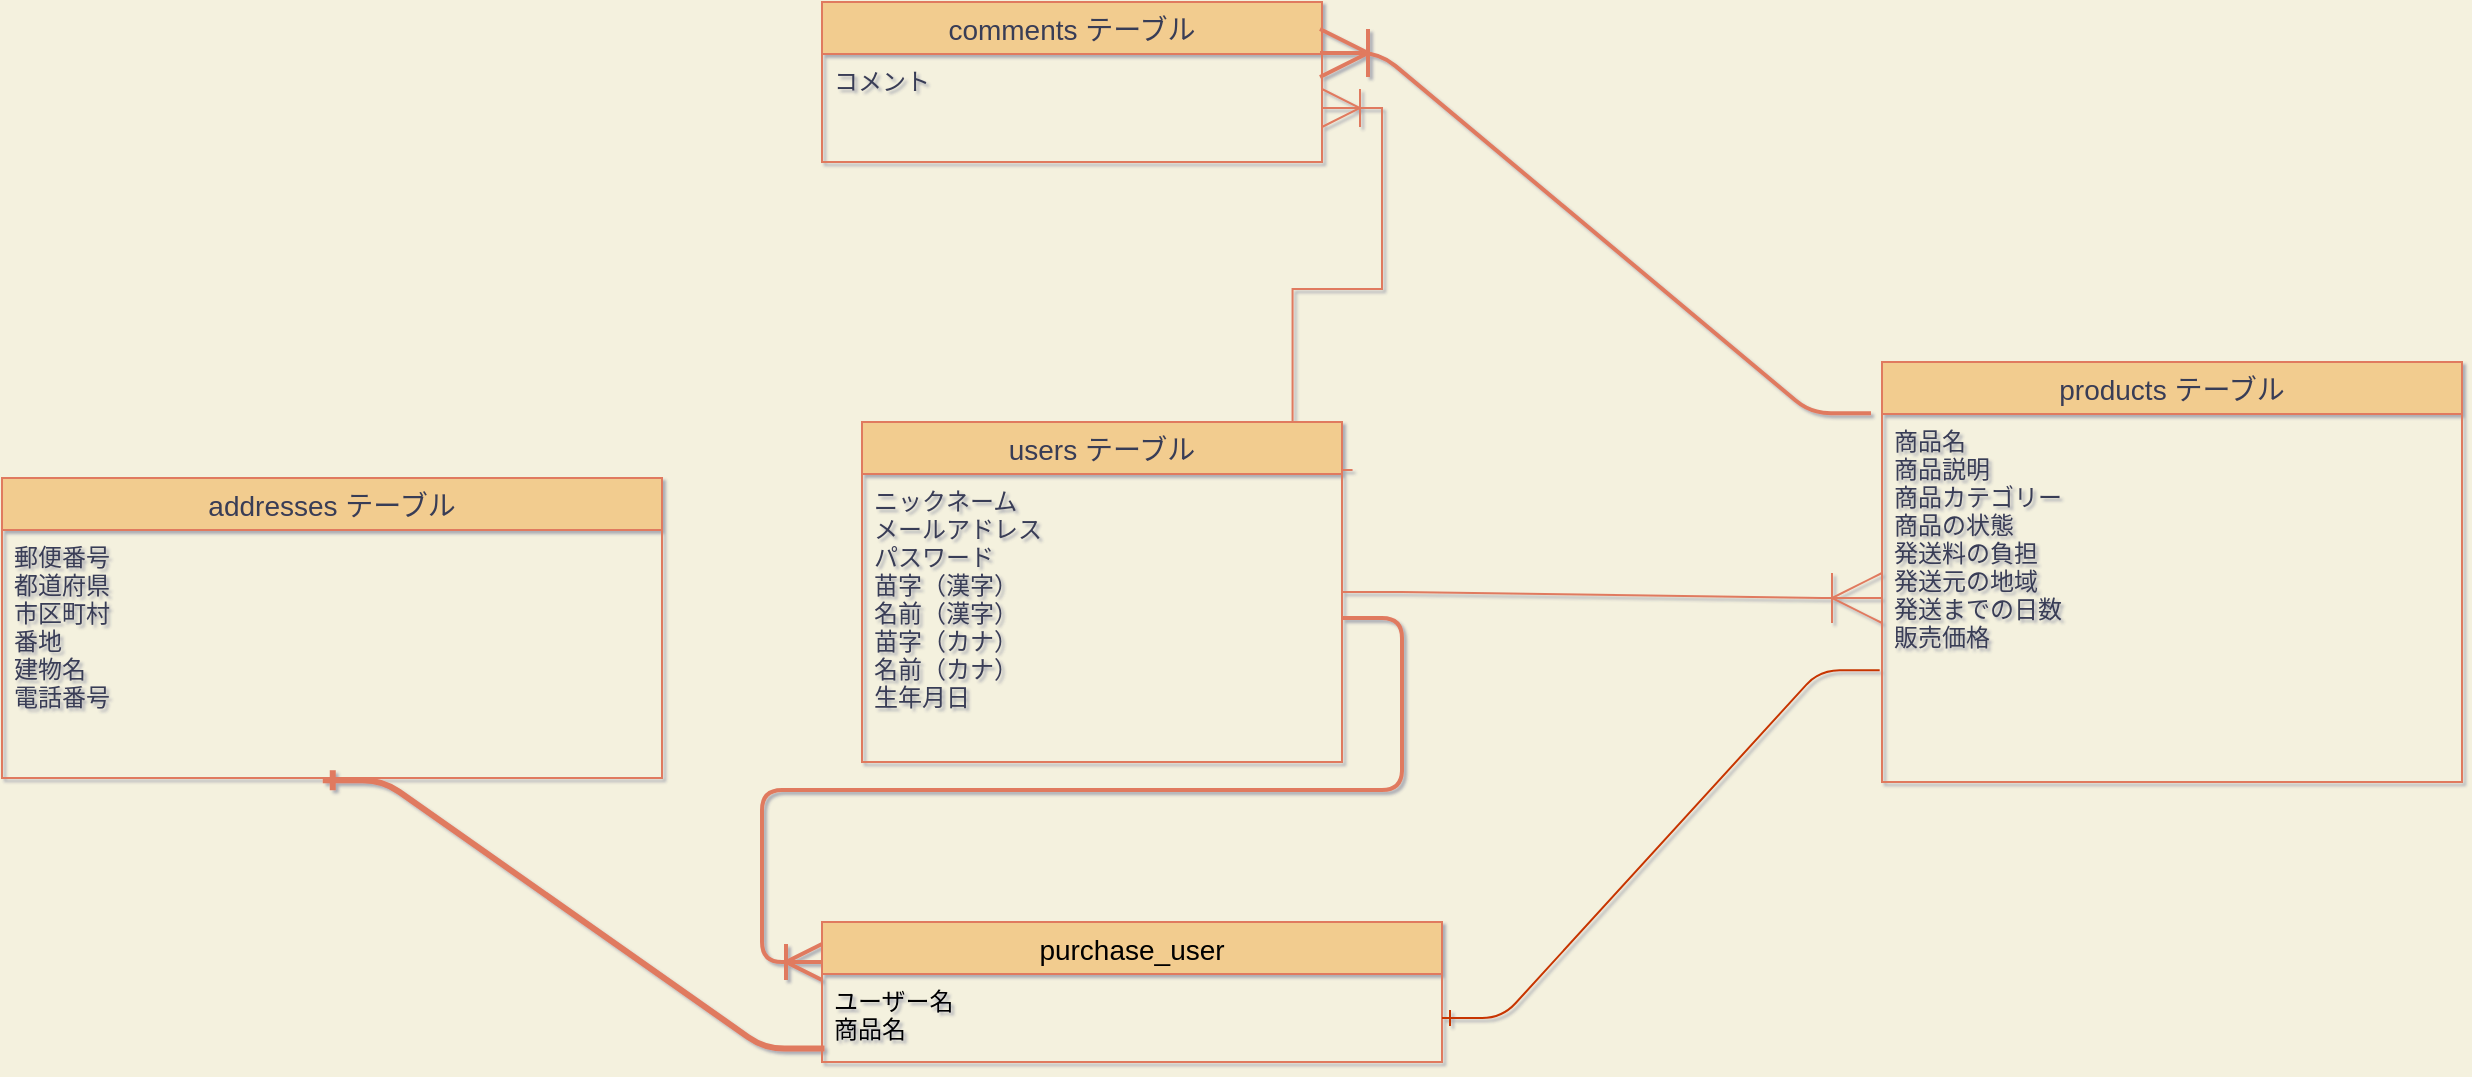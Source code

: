 <mxfile>
    <diagram id="kpo4BGjg6StALlolmZvd" name="ページ1">
        <mxGraphModel dx="1867" dy="683" grid="1" gridSize="10" guides="1" tooltips="1" connect="1" arrows="1" fold="1" page="1" pageScale="1" pageWidth="827" pageHeight="1169" background="#F4F1DE" math="0" shadow="1">
            <root>
                <mxCell id="0"/>
                <mxCell id="1" parent="0"/>
                <mxCell id="26" value="products テーブル" style="swimlane;fontStyle=0;childLayout=stackLayout;horizontal=1;startSize=26;horizontalStack=0;resizeParent=1;resizeParentMax=0;resizeLast=0;collapsible=1;marginBottom=0;align=center;fontSize=14;fillColor=#F2CC8F;strokeColor=#E07A5F;fontColor=#393C56;" parent="1" vertex="1">
                    <mxGeometry x="780" y="290" width="290" height="210" as="geometry"/>
                </mxCell>
                <mxCell id="27" value="商品名&#10;商品説明&#10;商品カテゴリー&#10;商品の状態&#10;発送料の負担&#10;発送元の地域&#10;発送までの日数&#10;販売価格&#10;" style="text;strokeColor=none;fillColor=none;spacingLeft=4;spacingRight=4;overflow=hidden;rotatable=0;points=[[0,0.5],[1,0.5]];portConstraint=eastwest;fontSize=12;fontColor=#393C56;" parent="26" vertex="1">
                    <mxGeometry y="26" width="290" height="184" as="geometry"/>
                </mxCell>
                <mxCell id="30" value="comments テーブル" style="swimlane;fontStyle=0;childLayout=stackLayout;horizontal=1;startSize=26;horizontalStack=0;resizeParent=1;resizeParentMax=0;resizeLast=0;collapsible=1;marginBottom=0;align=center;fontSize=14;fillColor=#F2CC8F;strokeColor=#E07A5F;fontColor=#393C56;" parent="1" vertex="1">
                    <mxGeometry x="250" y="110" width="250" height="80" as="geometry"/>
                </mxCell>
                <mxCell id="31" value="コメント" style="text;strokeColor=none;fillColor=none;spacingLeft=4;spacingRight=4;overflow=hidden;rotatable=0;points=[[0,0.5],[1,0.5]];portConstraint=eastwest;fontSize=12;fontColor=#393C56;" parent="30" vertex="1">
                    <mxGeometry y="26" width="250" height="54" as="geometry"/>
                </mxCell>
                <mxCell id="56" value="addresses テーブル" style="swimlane;fontStyle=0;childLayout=stackLayout;horizontal=1;startSize=26;horizontalStack=0;resizeParent=1;resizeParentMax=0;resizeLast=0;collapsible=1;marginBottom=0;align=center;fontSize=14;fillColor=#F2CC8F;strokeColor=#E07A5F;fontColor=#393C56;" parent="1" vertex="1">
                    <mxGeometry x="-160" y="348" width="330" height="150" as="geometry"/>
                </mxCell>
                <mxCell id="59" value="郵便番号&#10;都道府県&#10;市区町村&#10;番地&#10;建物名&#10;電話番号" style="text;strokeColor=none;fillColor=none;spacingLeft=4;spacingRight=4;overflow=hidden;rotatable=0;points=[[0,0.5],[1,0.5]];portConstraint=eastwest;fontSize=12;fontColor=#393C56;" parent="56" vertex="1">
                    <mxGeometry y="26" width="330" height="124" as="geometry"/>
                </mxCell>
                <mxCell id="61" value="" style="edgeStyle=entityRelationEdgeStyle;fontSize=12;html=1;endArrow=ERoneToMany;entryX=0;entryY=0.5;entryDx=0;entryDy=0;rounded=0;strokeColor=#E07A5F;fontColor=#393C56;labelBackgroundColor=#F4F1DE;endSize=23;" parent="1" source="22" target="27" edge="1">
                    <mxGeometry width="100" height="100" relative="1" as="geometry">
                        <mxPoint x="440" y="441" as="sourcePoint"/>
                        <mxPoint x="390" y="400" as="targetPoint"/>
                    </mxGeometry>
                </mxCell>
                <mxCell id="62" value="" style="edgeStyle=entityRelationEdgeStyle;fontSize=12;html=1;endArrow=ERoneToMany;rounded=0;exitX=1.022;exitY=-0.014;exitDx=0;exitDy=0;exitPerimeter=0;strokeColor=#E07A5F;fontColor=#393C56;labelBackgroundColor=#F4F1DE;endSize=17;" parent="1" source="25" target="31" edge="1">
                    <mxGeometry width="100" height="100" relative="1" as="geometry">
                        <mxPoint x="190" y="240" as="sourcePoint"/>
                        <mxPoint x="590" y="210" as="targetPoint"/>
                    </mxGeometry>
                </mxCell>
                <mxCell id="22" value="users テーブル" style="swimlane;fontStyle=0;childLayout=stackLayout;horizontal=1;startSize=26;horizontalStack=0;resizeParent=1;resizeParentMax=0;resizeLast=0;collapsible=1;marginBottom=0;align=center;fontSize=14;fillColor=#F2CC8F;strokeColor=#E07A5F;fontColor=#393C56;" parent="1" vertex="1">
                    <mxGeometry x="270" y="320" width="240" height="170" as="geometry"/>
                </mxCell>
                <mxCell id="25" value="ニックネーム&#10;メールアドレス&#10;パスワード&#10;苗字（漢字）&#10;名前（漢字）&#10;苗字（カナ）&#10;名前（カナ）&#10;生年月日" style="text;strokeColor=none;fillColor=none;spacingLeft=4;spacingRight=4;overflow=hidden;rotatable=0;points=[[0,0.5],[1,0.5]];portConstraint=eastwest;fontSize=12;fontColor=#393C56;" parent="22" vertex="1">
                    <mxGeometry y="26" width="240" height="144" as="geometry"/>
                </mxCell>
                <mxCell id="77" value="purchase_user" style="swimlane;fontStyle=0;childLayout=stackLayout;horizontal=1;startSize=26;horizontalStack=0;resizeParent=1;resizeParentMax=0;resizeLast=0;collapsible=1;marginBottom=0;align=center;fontSize=14;rounded=0;sketch=0;strokeColor=#E07A5F;fillColor=#F2CC8F;fontColor=#000000;" parent="1" vertex="1">
                    <mxGeometry x="250" y="570" width="310" height="70" as="geometry"/>
                </mxCell>
                <mxCell id="78" value="ユーザー名&#10;商品名" style="text;strokeColor=none;fillColor=none;spacingLeft=4;spacingRight=4;overflow=hidden;rotatable=0;points=[[0,0.5],[1,0.5]];portConstraint=eastwest;fontSize=12;fontColor=#000000;" parent="77" vertex="1">
                    <mxGeometry y="26" width="310" height="44" as="geometry"/>
                </mxCell>
                <mxCell id="87" value="" style="edgeStyle=entityRelationEdgeStyle;fontSize=12;html=1;endArrow=ERoneToMany;strokeColor=#E07A5F;strokeWidth=2;fillColor=#F2CC8F;entryX=0.996;entryY=-0.009;entryDx=0;entryDy=0;entryPerimeter=0;exitX=-0.019;exitY=-0.002;exitDx=0;exitDy=0;exitPerimeter=0;endSize=21;" parent="1" source="27" target="31" edge="1">
                    <mxGeometry width="100" height="100" relative="1" as="geometry">
                        <mxPoint x="930" y="280" as="sourcePoint"/>
                        <mxPoint x="640" y="110" as="targetPoint"/>
                    </mxGeometry>
                </mxCell>
                <mxCell id="88" value="" style="edgeStyle=entityRelationEdgeStyle;fontSize=12;html=1;endArrow=ERoneToMany;strokeColor=#E07A5F;strokeWidth=2;fillColor=#F2CC8F;endSize=15;" parent="1" source="25" edge="1">
                    <mxGeometry width="100" height="100" relative="1" as="geometry">
                        <mxPoint x="310" y="550" as="sourcePoint"/>
                        <mxPoint x="250" y="590" as="targetPoint"/>
                    </mxGeometry>
                </mxCell>
                <mxCell id="92" value="" style="edgeStyle=entityRelationEdgeStyle;fontSize=12;html=1;endArrow=ERone;endFill=1;strokeColor=#E07A5F;strokeWidth=3;fillColor=#F2CC8F;exitX=0.004;exitY=0.848;exitDx=0;exitDy=0;exitPerimeter=0;entryX=0.486;entryY=1.009;entryDx=0;entryDy=0;entryPerimeter=0;" parent="1" source="78" target="59" edge="1">
                    <mxGeometry width="100" height="100" relative="1" as="geometry">
                        <mxPoint x="20" y="600" as="sourcePoint"/>
                        <mxPoint x="120" y="500" as="targetPoint"/>
                    </mxGeometry>
                </mxCell>
                <mxCell id="93" value="" style="edgeStyle=entityRelationEdgeStyle;fontSize=12;html=1;endArrow=ERone;endFill=1;exitX=-0.004;exitY=0.696;exitDx=0;exitDy=0;exitPerimeter=0;fillColor=#fa6800;strokeColor=#C73500;" edge="1" parent="1" source="27" target="78">
                    <mxGeometry width="100" height="100" relative="1" as="geometry">
                        <mxPoint x="480" y="560" as="sourcePoint"/>
                        <mxPoint x="580" y="460" as="targetPoint"/>
                    </mxGeometry>
                </mxCell>
            </root>
        </mxGraphModel>
    </diagram>
</mxfile>